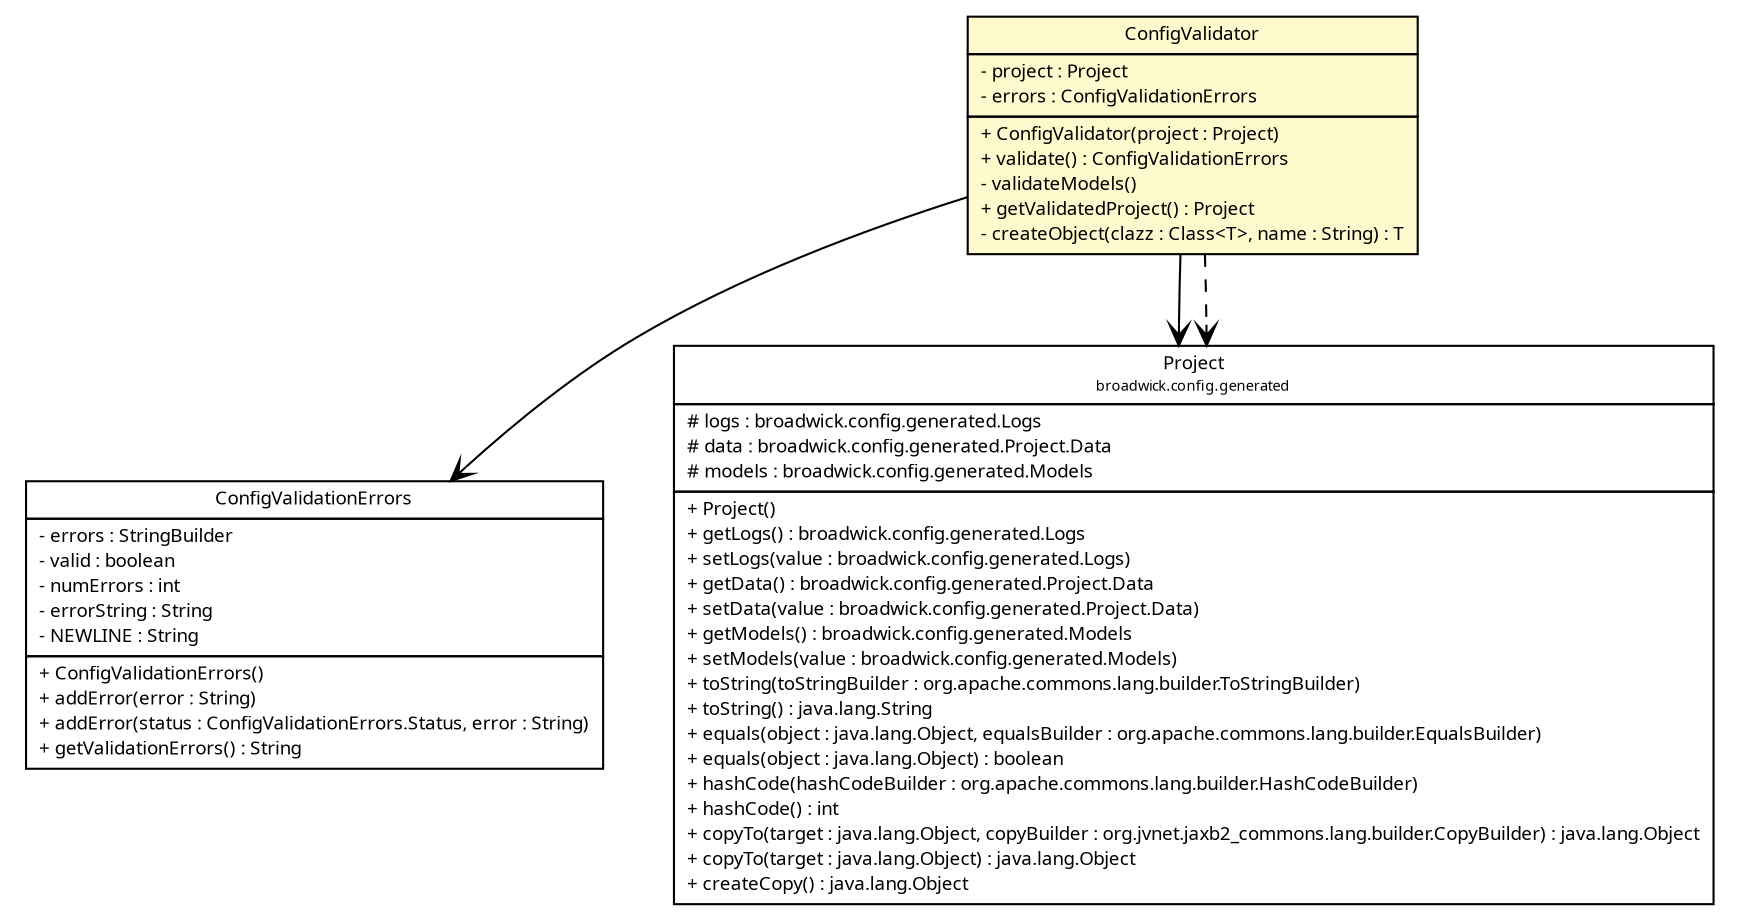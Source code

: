#!/usr/local/bin/dot
#
# Class diagram 
# Generated by UMLGraph version R5_6 (http://www.umlgraph.org/)
#

digraph G {
	edge [fontname="Trebuchet MS",fontsize=10,labelfontname="Trebuchet MS",labelfontsize=10];
	node [fontname="Trebuchet MS",fontsize=10,shape=plaintext];
	nodesep=0.25;
	ranksep=0.5;
	// broadwick.config.ConfigValidator
	c6785 [label=<<table title="broadwick.config.ConfigValidator" border="0" cellborder="1" cellspacing="0" cellpadding="2" port="p" bgcolor="lemonChiffon" href="./ConfigValidator.html">
		<tr><td><table border="0" cellspacing="0" cellpadding="1">
<tr><td align="center" balign="center"><font face="Trebuchet MS"> ConfigValidator </font></td></tr>
		</table></td></tr>
		<tr><td><table border="0" cellspacing="0" cellpadding="1">
<tr><td align="left" balign="left"> - project : Project </td></tr>
<tr><td align="left" balign="left"> - errors : ConfigValidationErrors </td></tr>
		</table></td></tr>
		<tr><td><table border="0" cellspacing="0" cellpadding="1">
<tr><td align="left" balign="left"> + ConfigValidator(project : Project) </td></tr>
<tr><td align="left" balign="left"> + validate() : ConfigValidationErrors </td></tr>
<tr><td align="left" balign="left"> - validateModels() </td></tr>
<tr><td align="left" balign="left"> + getValidatedProject() : Project </td></tr>
<tr><td align="left" balign="left"> - createObject(clazz : Class&lt;T&gt;, name : String) : T </td></tr>
		</table></td></tr>
		</table>>, URL="./ConfigValidator.html", fontname="Trebuchet MS", fontcolor="black", fontsize=9.0];
	// broadwick.config.ConfigValidationErrors
	c6786 [label=<<table title="broadwick.config.ConfigValidationErrors" border="0" cellborder="1" cellspacing="0" cellpadding="2" port="p" href="./ConfigValidationErrors.html">
		<tr><td><table border="0" cellspacing="0" cellpadding="1">
<tr><td align="center" balign="center"><font face="Trebuchet MS"> ConfigValidationErrors </font></td></tr>
		</table></td></tr>
		<tr><td><table border="0" cellspacing="0" cellpadding="1">
<tr><td align="left" balign="left"> - errors : StringBuilder </td></tr>
<tr><td align="left" balign="left"> - valid : boolean </td></tr>
<tr><td align="left" balign="left"> - numErrors : int </td></tr>
<tr><td align="left" balign="left"> - errorString : String </td></tr>
<tr><td align="left" balign="left"> - NEWLINE : String </td></tr>
		</table></td></tr>
		<tr><td><table border="0" cellspacing="0" cellpadding="1">
<tr><td align="left" balign="left"> + ConfigValidationErrors() </td></tr>
<tr><td align="left" balign="left"> + addError(error : String) </td></tr>
<tr><td align="left" balign="left"> + addError(status : ConfigValidationErrors.Status, error : String) </td></tr>
<tr><td align="left" balign="left"> + getValidationErrors() : String </td></tr>
		</table></td></tr>
		</table>>, URL="./ConfigValidationErrors.html", fontname="Trebuchet MS", fontcolor="black", fontsize=9.0];
	// broadwick.config.generated.Project
	c6874 [label=<<table title="broadwick.config.generated.Project" border="0" cellborder="1" cellspacing="0" cellpadding="2" port="p" href="./generated/Project.html">
		<tr><td><table border="0" cellspacing="0" cellpadding="1">
<tr><td align="center" balign="center"><font face="Trebuchet MS"> Project </font></td></tr>
<tr><td align="center" balign="center"><font face="Trebuchet MS" point-size="7.0"> broadwick.config.generated </font></td></tr>
		</table></td></tr>
		<tr><td><table border="0" cellspacing="0" cellpadding="1">
<tr><td align="left" balign="left"> # logs : broadwick.config.generated.Logs </td></tr>
<tr><td align="left" balign="left"> # data : broadwick.config.generated.Project.Data </td></tr>
<tr><td align="left" balign="left"> # models : broadwick.config.generated.Models </td></tr>
		</table></td></tr>
		<tr><td><table border="0" cellspacing="0" cellpadding="1">
<tr><td align="left" balign="left"> + Project() </td></tr>
<tr><td align="left" balign="left"> + getLogs() : broadwick.config.generated.Logs </td></tr>
<tr><td align="left" balign="left"> + setLogs(value : broadwick.config.generated.Logs) </td></tr>
<tr><td align="left" balign="left"> + getData() : broadwick.config.generated.Project.Data </td></tr>
<tr><td align="left" balign="left"> + setData(value : broadwick.config.generated.Project.Data) </td></tr>
<tr><td align="left" balign="left"> + getModels() : broadwick.config.generated.Models </td></tr>
<tr><td align="left" balign="left"> + setModels(value : broadwick.config.generated.Models) </td></tr>
<tr><td align="left" balign="left"> + toString(toStringBuilder : org.apache.commons.lang.builder.ToStringBuilder) </td></tr>
<tr><td align="left" balign="left"> + toString() : java.lang.String </td></tr>
<tr><td align="left" balign="left"> + equals(object : java.lang.Object, equalsBuilder : org.apache.commons.lang.builder.EqualsBuilder) </td></tr>
<tr><td align="left" balign="left"> + equals(object : java.lang.Object) : boolean </td></tr>
<tr><td align="left" balign="left"> + hashCode(hashCodeBuilder : org.apache.commons.lang.builder.HashCodeBuilder) </td></tr>
<tr><td align="left" balign="left"> + hashCode() : int </td></tr>
<tr><td align="left" balign="left"> + copyTo(target : java.lang.Object, copyBuilder : org.jvnet.jaxb2_commons.lang.builder.CopyBuilder) : java.lang.Object </td></tr>
<tr><td align="left" balign="left"> + copyTo(target : java.lang.Object) : java.lang.Object </td></tr>
<tr><td align="left" balign="left"> + createCopy() : java.lang.Object </td></tr>
		</table></td></tr>
		</table>>, URL="./generated/Project.html", fontname="Trebuchet MS", fontcolor="black", fontsize=9.0];
	// broadwick.config.ConfigValidator NAVASSOC broadwick.config.generated.Project
	c6785:p -> c6874:p [taillabel="", label="", headlabel="", fontname="Trebuchet MS", fontcolor="black", fontsize=10.0, color="black", arrowhead=open];
	// broadwick.config.ConfigValidator NAVASSOC broadwick.config.ConfigValidationErrors
	c6785:p -> c6786:p [taillabel="", label="", headlabel="", fontname="Trebuchet MS", fontcolor="black", fontsize=10.0, color="black", arrowhead=open];
	// broadwick.config.ConfigValidator DEPEND broadwick.config.generated.Project
	c6785:p -> c6874:p [taillabel="", label="", headlabel="", fontname="Trebuchet MS", fontcolor="black", fontsize=10.0, color="black", arrowhead=open, style=dashed];
}

